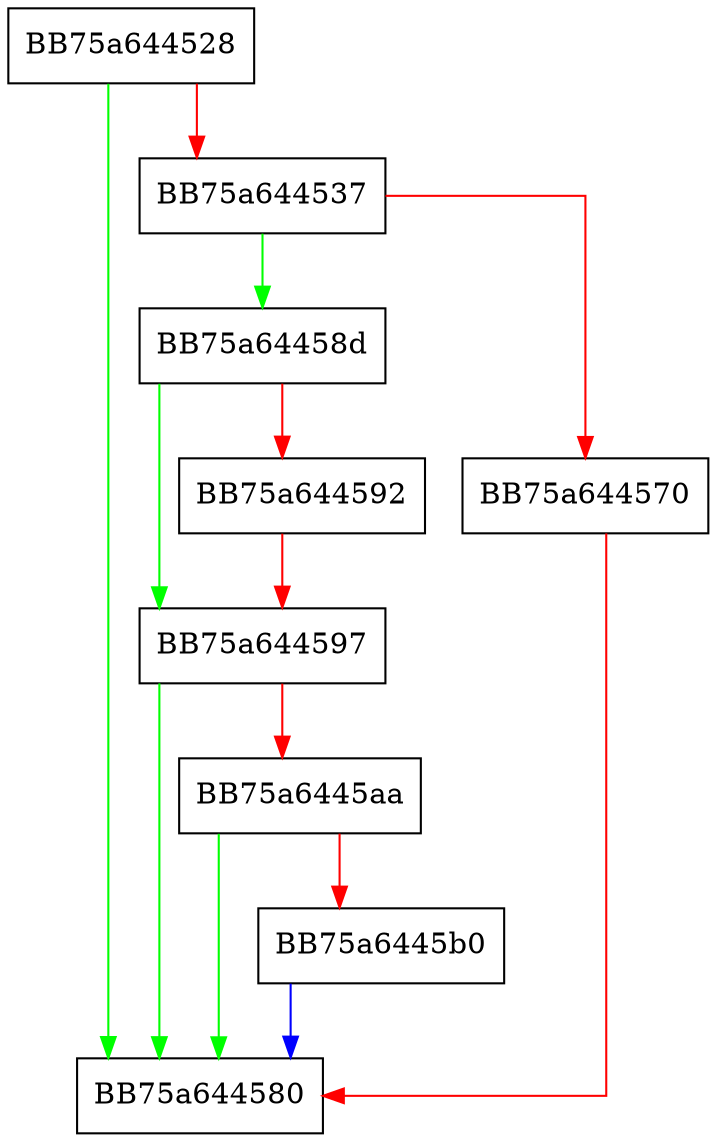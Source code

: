 digraph ConfigCacheSize {
  node [shape="box"];
  graph [splines=ortho];
  BB75a644528 -> BB75a644580 [color="green"];
  BB75a644528 -> BB75a644537 [color="red"];
  BB75a644537 -> BB75a64458d [color="green"];
  BB75a644537 -> BB75a644570 [color="red"];
  BB75a644570 -> BB75a644580 [color="red"];
  BB75a64458d -> BB75a644597 [color="green"];
  BB75a64458d -> BB75a644592 [color="red"];
  BB75a644592 -> BB75a644597 [color="red"];
  BB75a644597 -> BB75a644580 [color="green"];
  BB75a644597 -> BB75a6445aa [color="red"];
  BB75a6445aa -> BB75a644580 [color="green"];
  BB75a6445aa -> BB75a6445b0 [color="red"];
  BB75a6445b0 -> BB75a644580 [color="blue"];
}